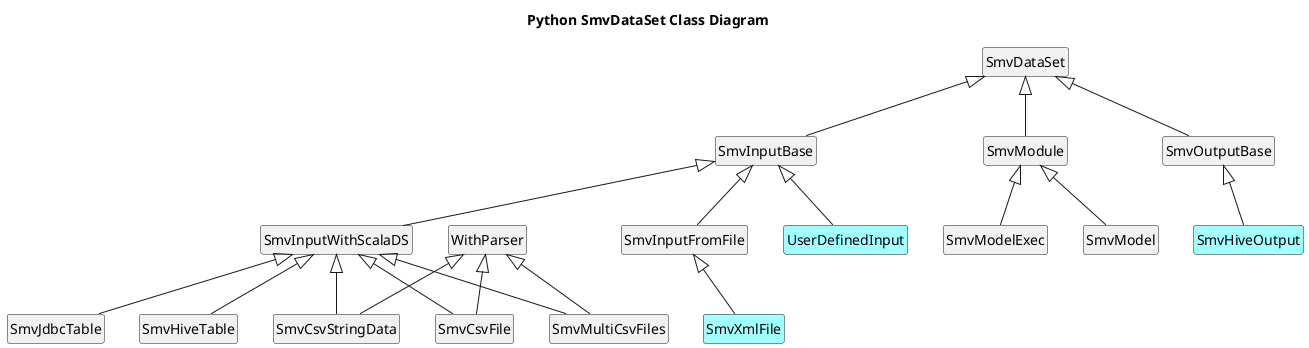 @startuml

title Python SmvDataSet Class Diagram

hide empty methods
hide empty fields
hide circle

class SmvDataSet
class SmvInputBase extends SmvDataSet
class SmvModule extends SmvDataSet
class SmvOutputBase extends SmvDataSet

class SmvInputWithScalaDS extends SmvInputBase
class SmvInputFromFile extends SmvInputBase
class UserDefinedInput #A1FFFF extends SmvInputBase
class SmvXmlFile #A1FFFF extends SmvInputFromFile
class WithParser

class SmvCsvFile extends WithParser, SmvInputWithScalaDS
class SmvMultiCsvFiles extends WithParser, SmvInputWithScalaDS
class SmvCsvStringData extends WithParser, SmvInputWithScalaDS
class SmvJdbcTable extends SmvInputWithScalaDS
class SmvHiveTable extends SmvInputWithScalaDS

class SmvModel extends SmvModule
class SmvModelExec extends SmvModule

class SmvHiveOutput #A1FFFF extends SmvOutputBase
@enduml
